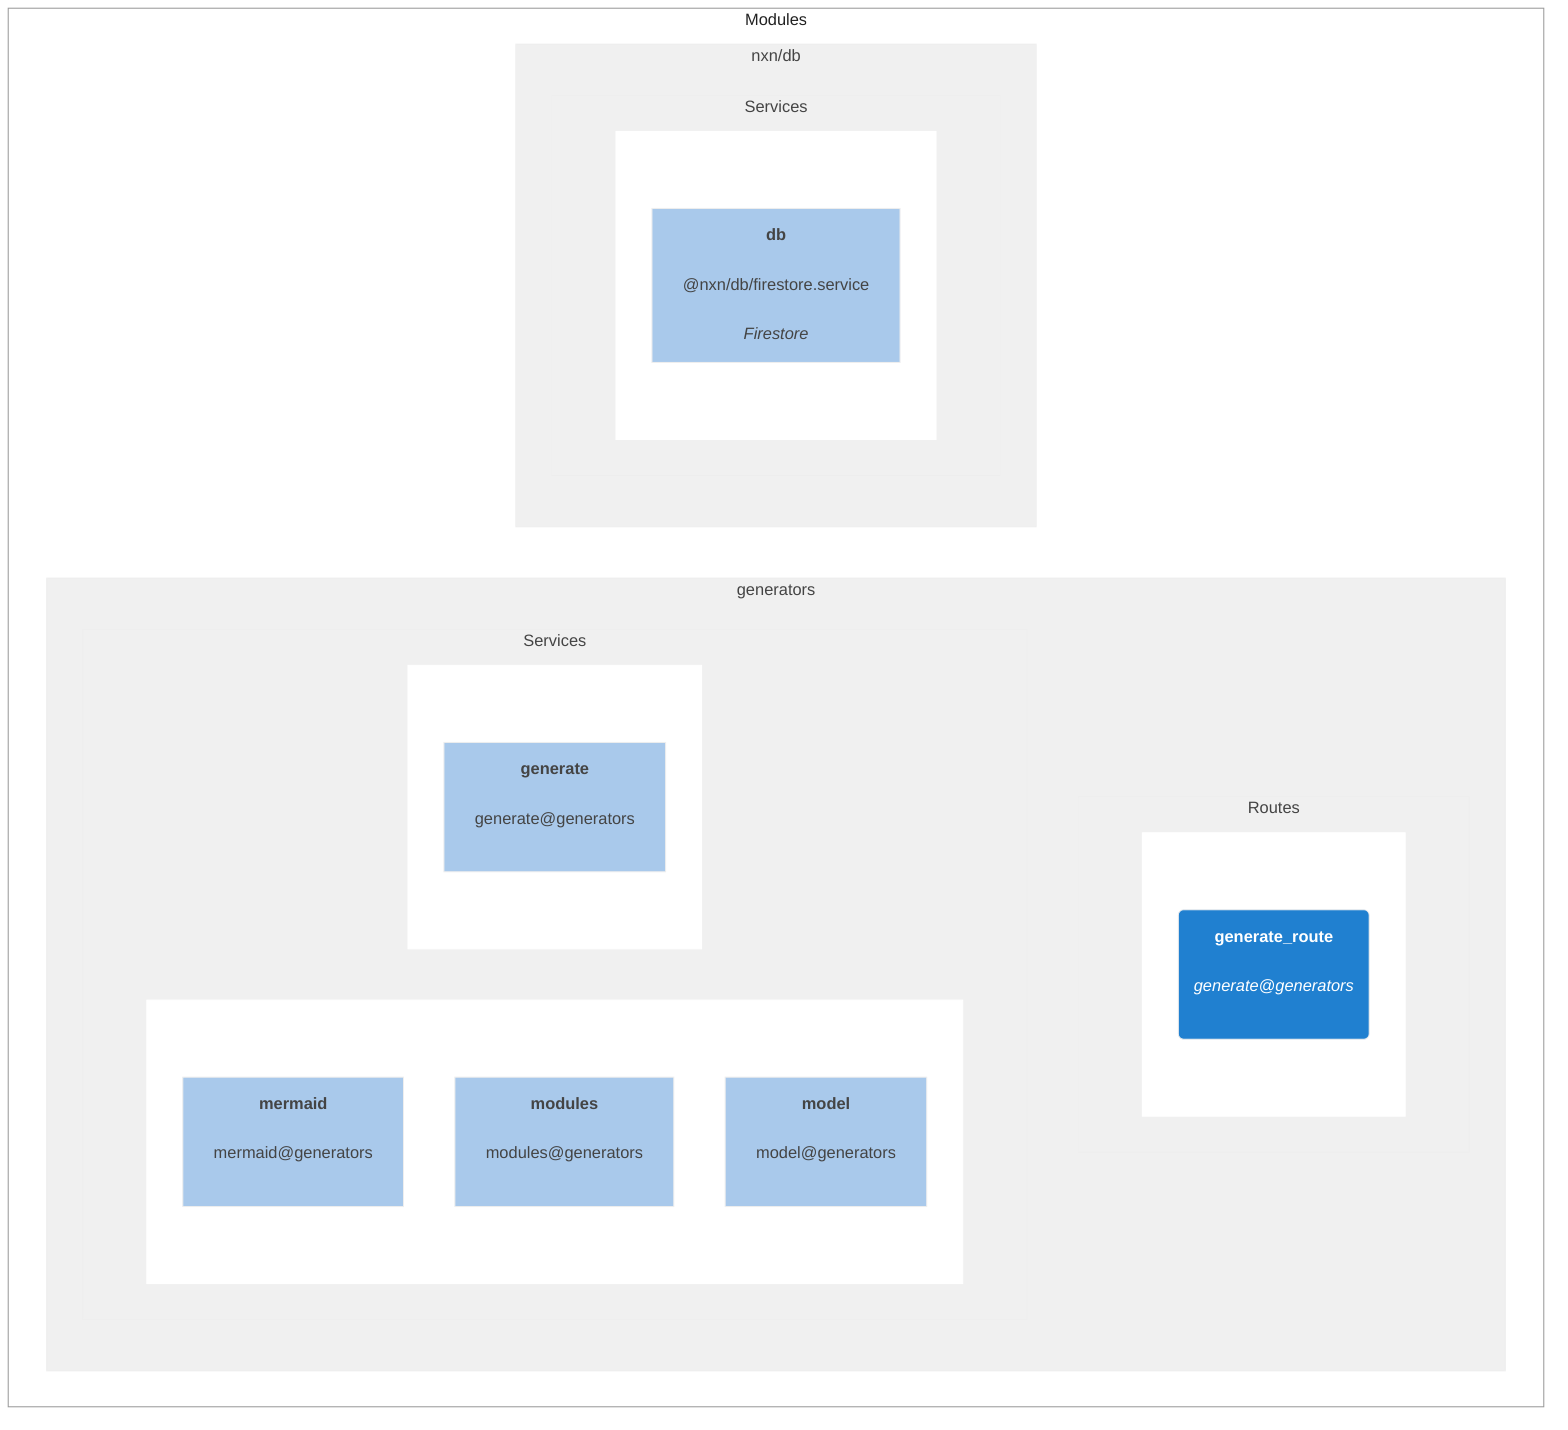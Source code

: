 graph TB;

subgraph Modules
    direction LR;
    classDef nodeCls fill:#C080C0,stroke:#eee,color:#fff
    classDef routeCls fill:#2080D0,stroke:#eee,color:#fff
    classDef nodCls fill:#C080C0,stroke:#eee,color:#fff
    classDef serviceCls fill:#A9C9EB,stroke:#eee,color:#444


subgraph generators
direction TB;

subgraph generators:routes["Routes"]
direction LR;

subgraph generators_routes1
direction TB;
    generate_route_doc("<b>generate_route</b><br><br><i>generate@generators</i><br><br>"):::routeCls

end
style generators_routes1 fill:#fff,stroke:#fff,color:#fff

end
style generators:routes fill:#f0f0f0,stroke:#eee,color:#444


subgraph generators:services["Services"]
direction LR;

subgraph generators_services1
direction TB;
    mermaid_doc["<b>mermaid</b><br><br>mermaid@generators<br><br>"]:::serviceCls

    modules_doc["<b>modules</b><br><br>modules@generators<br><br>"]:::serviceCls

    model_doc["<b>model</b><br><br>model@generators<br><br>"]:::serviceCls

end
style generators_services1 fill:#fff,stroke:#fff,color:#fff


subgraph generators_services2
direction TB;
    generate_doc["<b>generate</b><br><br>generate@generators<br><br>"]:::serviceCls

end
style generators_services2 fill:#fff,stroke:#fff,color:#fff

end
style generators:services fill:#f0f0f0,stroke:#eee,color:#444

end
style generators fill:#f0f0f0,stroke:#eee,color:#444



subgraph nxn/db
direction TB;

subgraph nxn/db:services["Services"]
direction LR;

subgraph nxn/db_services1
direction TB;
    db_doc["<b>db</b><br><br>@nxn/db/firestore.service<br><br><i>Firestore</i>"]:::serviceCls

end
style nxn/db_services1 fill:#fff,stroke:#fff,color:#fff

end
style nxn/db:services fill:#f0f0f0,stroke:#eee,color:#444

end
style nxn/db fill:#f0f0f0,stroke:#eee,color:#444
end
style Modules fill:#fff,stroke:#999,color:#222